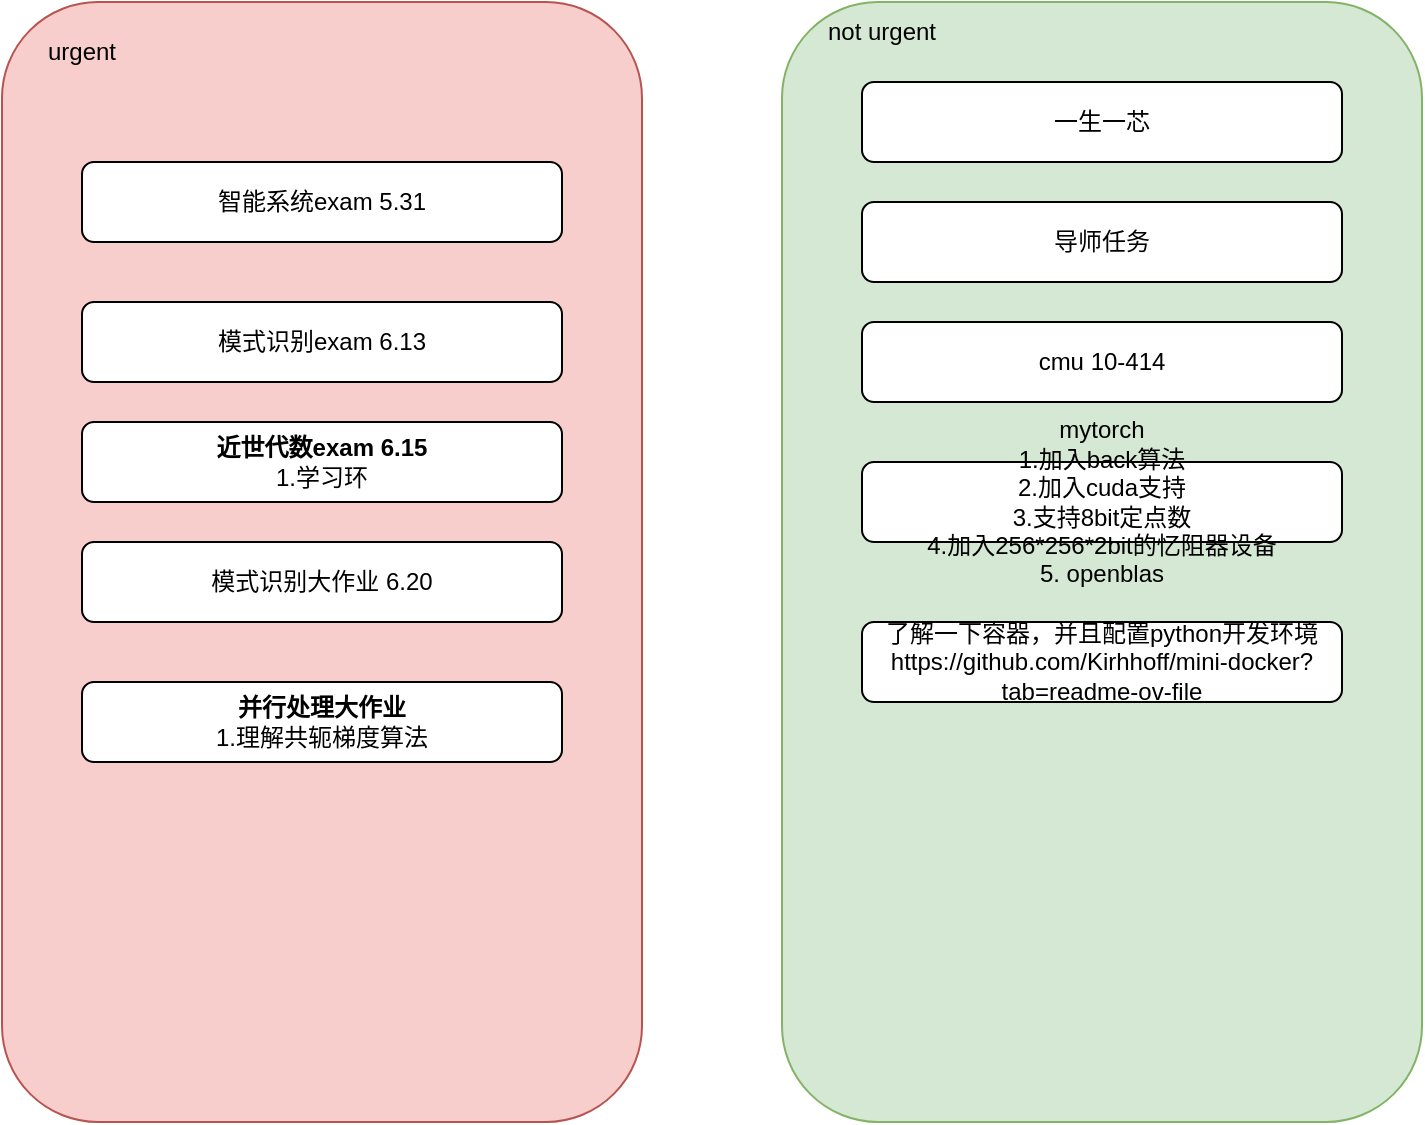<mxfile version="24.4.9" type="github">
  <diagram name="Page-1" id="8jLOQw_Qufjyjjml1gcj">
    <mxGraphModel dx="1275" dy="674" grid="1" gridSize="10" guides="1" tooltips="1" connect="1" arrows="1" fold="1" page="1" pageScale="1" pageWidth="827" pageHeight="1169" math="0" shadow="0">
      <root>
        <mxCell id="0" />
        <mxCell id="1" parent="0" />
        <mxCell id="3zKIO5J0ReuY6cfeIp2D-1" value="" style="rounded=1;whiteSpace=wrap;html=1;fillColor=#f8cecc;strokeColor=#b85450;movable=0;resizable=0;rotatable=0;deletable=0;editable=0;locked=1;connectable=0;" parent="1" vertex="1">
          <mxGeometry x="50" y="120" width="320" height="560" as="geometry" />
        </mxCell>
        <mxCell id="lbcXcXBD-Woh2lrWkDNv-1" value="urgent" style="text;strokeColor=none;align=center;fillColor=none;html=1;verticalAlign=middle;whiteSpace=wrap;rounded=0;" parent="1" vertex="1">
          <mxGeometry x="60" y="130" width="60" height="30" as="geometry" />
        </mxCell>
        <mxCell id="lbcXcXBD-Woh2lrWkDNv-2" value="" style="rounded=1;whiteSpace=wrap;html=1;fillColor=#d5e8d4;strokeColor=#82b366;movable=0;resizable=0;rotatable=0;deletable=0;editable=0;locked=1;connectable=0;" parent="1" vertex="1">
          <mxGeometry x="440" y="120" width="320" height="560" as="geometry" />
        </mxCell>
        <mxCell id="lbcXcXBD-Woh2lrWkDNv-3" value="not urgent" style="text;strokeColor=none;align=center;fillColor=none;html=1;verticalAlign=middle;whiteSpace=wrap;rounded=0;" parent="1" vertex="1">
          <mxGeometry x="460" y="120" width="60" height="30" as="geometry" />
        </mxCell>
        <mxCell id="lbcXcXBD-Woh2lrWkDNv-4" value="模式识别exam 6.13" style="rounded=1;whiteSpace=wrap;html=1;" parent="1" vertex="1">
          <mxGeometry x="90" y="270" width="240" height="40" as="geometry" />
        </mxCell>
        <mxCell id="lbcXcXBD-Woh2lrWkDNv-5" value="智能系统exam 5.31" style="rounded=1;whiteSpace=wrap;html=1;" parent="1" vertex="1">
          <mxGeometry x="90" y="200" width="240" height="40" as="geometry" />
        </mxCell>
        <mxCell id="lbcXcXBD-Woh2lrWkDNv-6" value="&lt;b&gt;近世代数exam 6.15&lt;/b&gt;&lt;div&gt;1.学习环&lt;/div&gt;" style="rounded=1;whiteSpace=wrap;html=1;" parent="1" vertex="1">
          <mxGeometry x="90" y="330" width="240" height="40" as="geometry" />
        </mxCell>
        <mxCell id="lbcXcXBD-Woh2lrWkDNv-7" value="模式识别大作业 6.20" style="rounded=1;whiteSpace=wrap;html=1;" parent="1" vertex="1">
          <mxGeometry x="90" y="390" width="240" height="40" as="geometry" />
        </mxCell>
        <mxCell id="lbcXcXBD-Woh2lrWkDNv-9" value="一生一芯" style="rounded=1;whiteSpace=wrap;html=1;" parent="1" vertex="1">
          <mxGeometry x="480" y="160" width="240" height="40" as="geometry" />
        </mxCell>
        <mxCell id="lbcXcXBD-Woh2lrWkDNv-10" value="导师任务" style="rounded=1;whiteSpace=wrap;html=1;" parent="1" vertex="1">
          <mxGeometry x="480" y="220" width="240" height="40" as="geometry" />
        </mxCell>
        <mxCell id="lbcXcXBD-Woh2lrWkDNv-11" value="&lt;b&gt;并行处理大作业&lt;/b&gt;&lt;div&gt;1.理解共轭梯度算法&lt;/div&gt;" style="rounded=1;whiteSpace=wrap;html=1;" parent="1" vertex="1">
          <mxGeometry x="90" y="460" width="240" height="40" as="geometry" />
        </mxCell>
        <mxCell id="NLmy97UUdAwNHOujvJ6F-1" value="cmu 10-414" style="rounded=1;whiteSpace=wrap;html=1;" parent="1" vertex="1">
          <mxGeometry x="480" y="280" width="240" height="40" as="geometry" />
        </mxCell>
        <mxCell id="NLmy97UUdAwNHOujvJ6F-2" value="mytorch&lt;div&gt;1.加入back算法&lt;/div&gt;&lt;div&gt;2.加入cuda支持&lt;/div&gt;&lt;div&gt;3.支持8bit定点数&lt;/div&gt;&lt;div&gt;4.加入256*256*2bit的忆阻器设备&lt;/div&gt;&lt;div&gt;5. openblas&lt;/div&gt;" style="rounded=1;whiteSpace=wrap;html=1;" parent="1" vertex="1">
          <mxGeometry x="480" y="350" width="240" height="40" as="geometry" />
        </mxCell>
        <mxCell id="2UaKdUOuoHQ4liv5QSHj-1" value="了解一下容器，并且配置python开发环境https://github.com/Kirhhoff/mini-docker?tab=readme-ov-file" style="rounded=1;whiteSpace=wrap;html=1;" parent="1" vertex="1">
          <mxGeometry x="480" y="430" width="240" height="40" as="geometry" />
        </mxCell>
      </root>
    </mxGraphModel>
  </diagram>
</mxfile>
